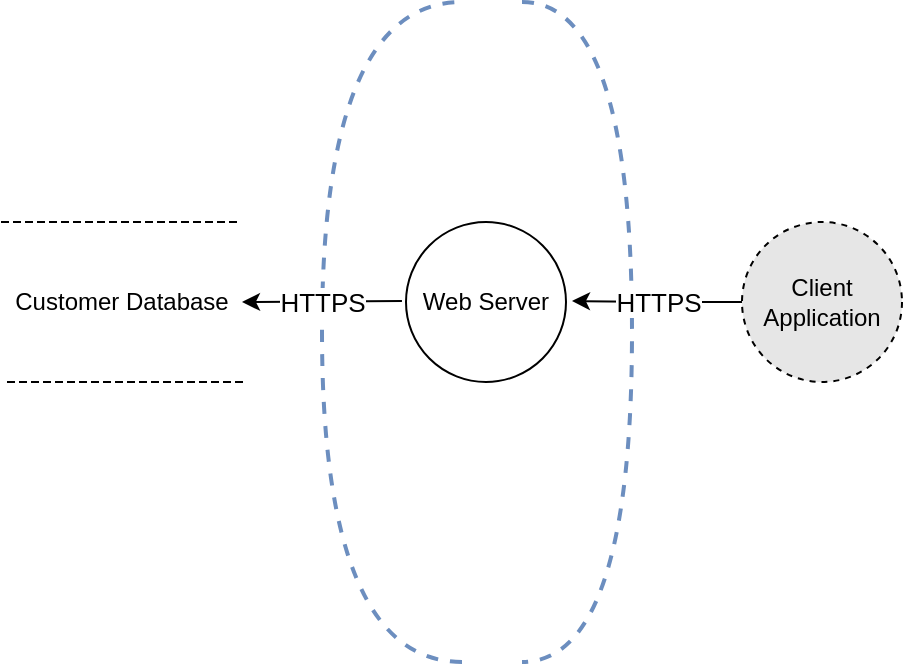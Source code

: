 <mxfile>
    <diagram id="DWApjFzHYURmReSud2fw" name="Threat Model">
        <mxGraphModel dx="565" dy="352" grid="0" gridSize="10" guides="1" tooltips="1" connect="1" arrows="1" fold="1" page="1" pageScale="1" pageWidth="850" pageHeight="1100" background="none" math="0" shadow="0">
            <root>
                <mxCell id="0"/>
                <mxCell id="1" parent="0"/>
                <mxCell id="8" value="Client Application" style="ellipse;whiteSpace=wrap;html=1;aspect=fixed;dashed=1;rounded=0;fillColor=#E6E6E6;" parent="1" vertex="1">
                    <mxGeometry x="440" y="160" width="80" height="80" as="geometry"/>
                </mxCell>
                <mxCell id="9" value="Web Server" style="ellipse;whiteSpace=wrap;html=1;aspect=fixed;rounded=0;" parent="1" vertex="1">
                    <mxGeometry x="272" y="160" width="80" height="80" as="geometry"/>
                </mxCell>
                <mxCell id="10" value="" style="shape=requiredInterface;html=1;verticalLabelPosition=bottom;dashed=1;strokeWidth=2;align=left;fillColor=#dae8fc;direction=west;rounded=0;strokeColor=#6c8ebf;" parent="1" vertex="1">
                    <mxGeometry x="230" y="50" width="70" height="330" as="geometry"/>
                </mxCell>
                <mxCell id="11" value="Customer Database" style="shape=partialRectangle;whiteSpace=wrap;html=1;left=0;right=0;fillColor=none;dashed=1;rounded=0;" parent="1" vertex="1">
                    <mxGeometry x="70" y="160" width="120" height="80" as="geometry"/>
                </mxCell>
                <mxCell id="12" value="" style="shape=requiredInterface;html=1;verticalLabelPosition=bottom;dashed=1;strokeColor=#6c8ebf;strokeWidth=2;fillColor=#dae8fc;align=left;rounded=0;" parent="1" vertex="1">
                    <mxGeometry x="330" y="50" width="55" height="330" as="geometry"/>
                </mxCell>
                <mxCell id="13" value="HTTPS" style="endArrow=classic;html=1;fontColor=#000000;exitX=0;exitY=0.5;exitDx=0;exitDy=0;strokeColor=#000000;fontSize=13;rounded=0;" parent="1" source="8" edge="1">
                    <mxGeometry width="50" height="50" relative="1" as="geometry">
                        <mxPoint x="425" y="199.5" as="sourcePoint"/>
                        <mxPoint x="355" y="199.5" as="targetPoint"/>
                        <Array as="points">
                            <mxPoint x="400" y="200"/>
                        </Array>
                    </mxGeometry>
                </mxCell>
                <mxCell id="15" value="HTTPS" style="endArrow=classic;html=1;fontColor=#000000;exitX=0.429;exitY=0.547;exitDx=0;exitDy=0;exitPerimeter=0;fontSize=13;rounded=0;" parent="1" source="10" edge="1">
                    <mxGeometry width="50" height="50" relative="1" as="geometry">
                        <mxPoint x="230" y="200" as="sourcePoint"/>
                        <mxPoint x="190" y="200" as="targetPoint"/>
                    </mxGeometry>
                </mxCell>
            </root>
        </mxGraphModel>
    </diagram>
</mxfile>